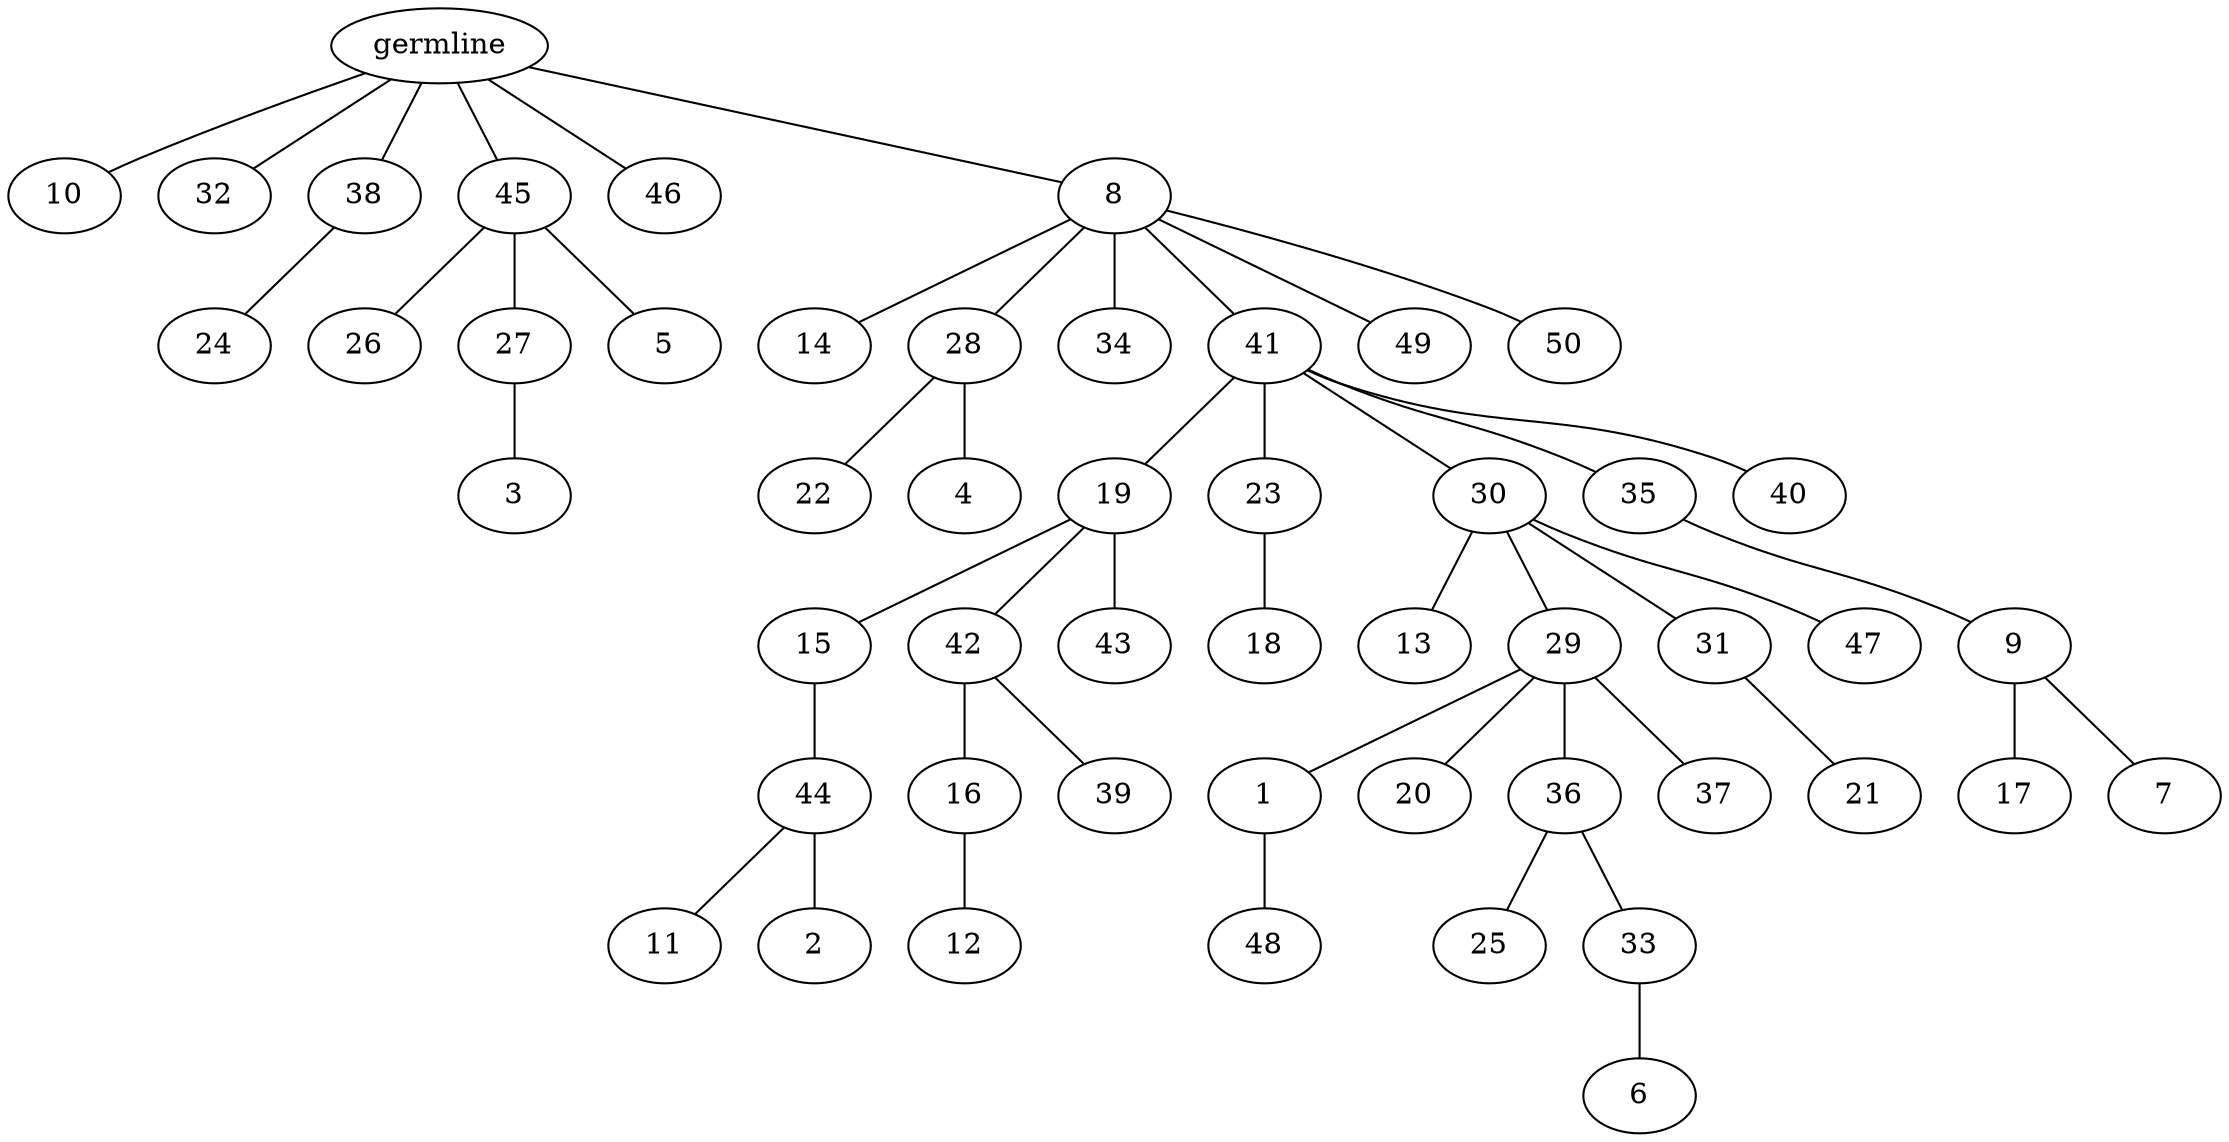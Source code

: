 graph tree {
    "140674161617648" [label="germline"];
    "140674170398176" [label="10"];
    "140674170399376" [label="32"];
    "140674170400576" [label="38"];
    "140674170400240" [label="24"];
    "140674170397120" [label="45"];
    "140674170396880" [label="26"];
    "140674172477888" [label="27"];
    "140674172480192" [label="3"];
    "140674172478656" [label="5"];
    "140674170400096" [label="46"];
    "140674172478800" [label="8"];
    "140674172478704" [label="14"];
    "140674172478512" [label="28"];
    "140674172481440" [label="22"];
    "140674172479808" [label="4"];
    "140674172478752" [label="34"];
    "140674172480816" [label="41"];
    "140674172481200" [label="19"];
    "140674172480912" [label="15"];
    "140674172481104" [label="44"];
    "140674172479424" [label="11"];
    "140674172477600" [label="2"];
    "140674172479184" [label="42"];
    "140674172479760" [label="16"];
    "140674172479376" [label="12"];
    "140674172478848" [label="39"];
    "140674172479952" [label="43"];
    "140674172478944" [label="23"];
    "140674172478320" [label="18"];
    "140674172480480" [label="30"];
    "140674172478224" [label="13"];
    "140674172422608" [label="29"];
    "140674172422176" [label="1"];
    "140674173581584" [label="48"];
    "140674172422704" [label="20"];
    "140674172423328" [label="36"];
    "140674172423520" [label="25"];
    "140674172420256" [label="33"];
    "140674170866272" [label="6"];
    "140674172421360" [label="37"];
    "140674172423808" [label="31"];
    "140674170866704" [label="21"];
    "140674172423712" [label="47"];
    "140674172481344" [label="35"];
    "140674175058512" [label="9"];
    "140674175058896" [label="17"];
    "140674175060576" [label="7"];
    "140674172481248" [label="40"];
    "140674175059904" [label="49"];
    "140674175061008" [label="50"];
    "140674161617648" -- "140674170398176";
    "140674161617648" -- "140674170399376";
    "140674161617648" -- "140674170400576";
    "140674161617648" -- "140674170397120";
    "140674161617648" -- "140674170400096";
    "140674161617648" -- "140674172478800";
    "140674170400576" -- "140674170400240";
    "140674170397120" -- "140674170396880";
    "140674170397120" -- "140674172477888";
    "140674170397120" -- "140674172478656";
    "140674172477888" -- "140674172480192";
    "140674172478800" -- "140674172478704";
    "140674172478800" -- "140674172478512";
    "140674172478800" -- "140674172478752";
    "140674172478800" -- "140674172480816";
    "140674172478800" -- "140674175059904";
    "140674172478800" -- "140674175061008";
    "140674172478512" -- "140674172481440";
    "140674172478512" -- "140674172479808";
    "140674172480816" -- "140674172481200";
    "140674172480816" -- "140674172478944";
    "140674172480816" -- "140674172480480";
    "140674172480816" -- "140674172481344";
    "140674172480816" -- "140674172481248";
    "140674172481200" -- "140674172480912";
    "140674172481200" -- "140674172479184";
    "140674172481200" -- "140674172479952";
    "140674172480912" -- "140674172481104";
    "140674172481104" -- "140674172479424";
    "140674172481104" -- "140674172477600";
    "140674172479184" -- "140674172479760";
    "140674172479184" -- "140674172478848";
    "140674172479760" -- "140674172479376";
    "140674172478944" -- "140674172478320";
    "140674172480480" -- "140674172478224";
    "140674172480480" -- "140674172422608";
    "140674172480480" -- "140674172423808";
    "140674172480480" -- "140674172423712";
    "140674172422608" -- "140674172422176";
    "140674172422608" -- "140674172422704";
    "140674172422608" -- "140674172423328";
    "140674172422608" -- "140674172421360";
    "140674172422176" -- "140674173581584";
    "140674172423328" -- "140674172423520";
    "140674172423328" -- "140674172420256";
    "140674172420256" -- "140674170866272";
    "140674172423808" -- "140674170866704";
    "140674172481344" -- "140674175058512";
    "140674175058512" -- "140674175058896";
    "140674175058512" -- "140674175060576";
}
